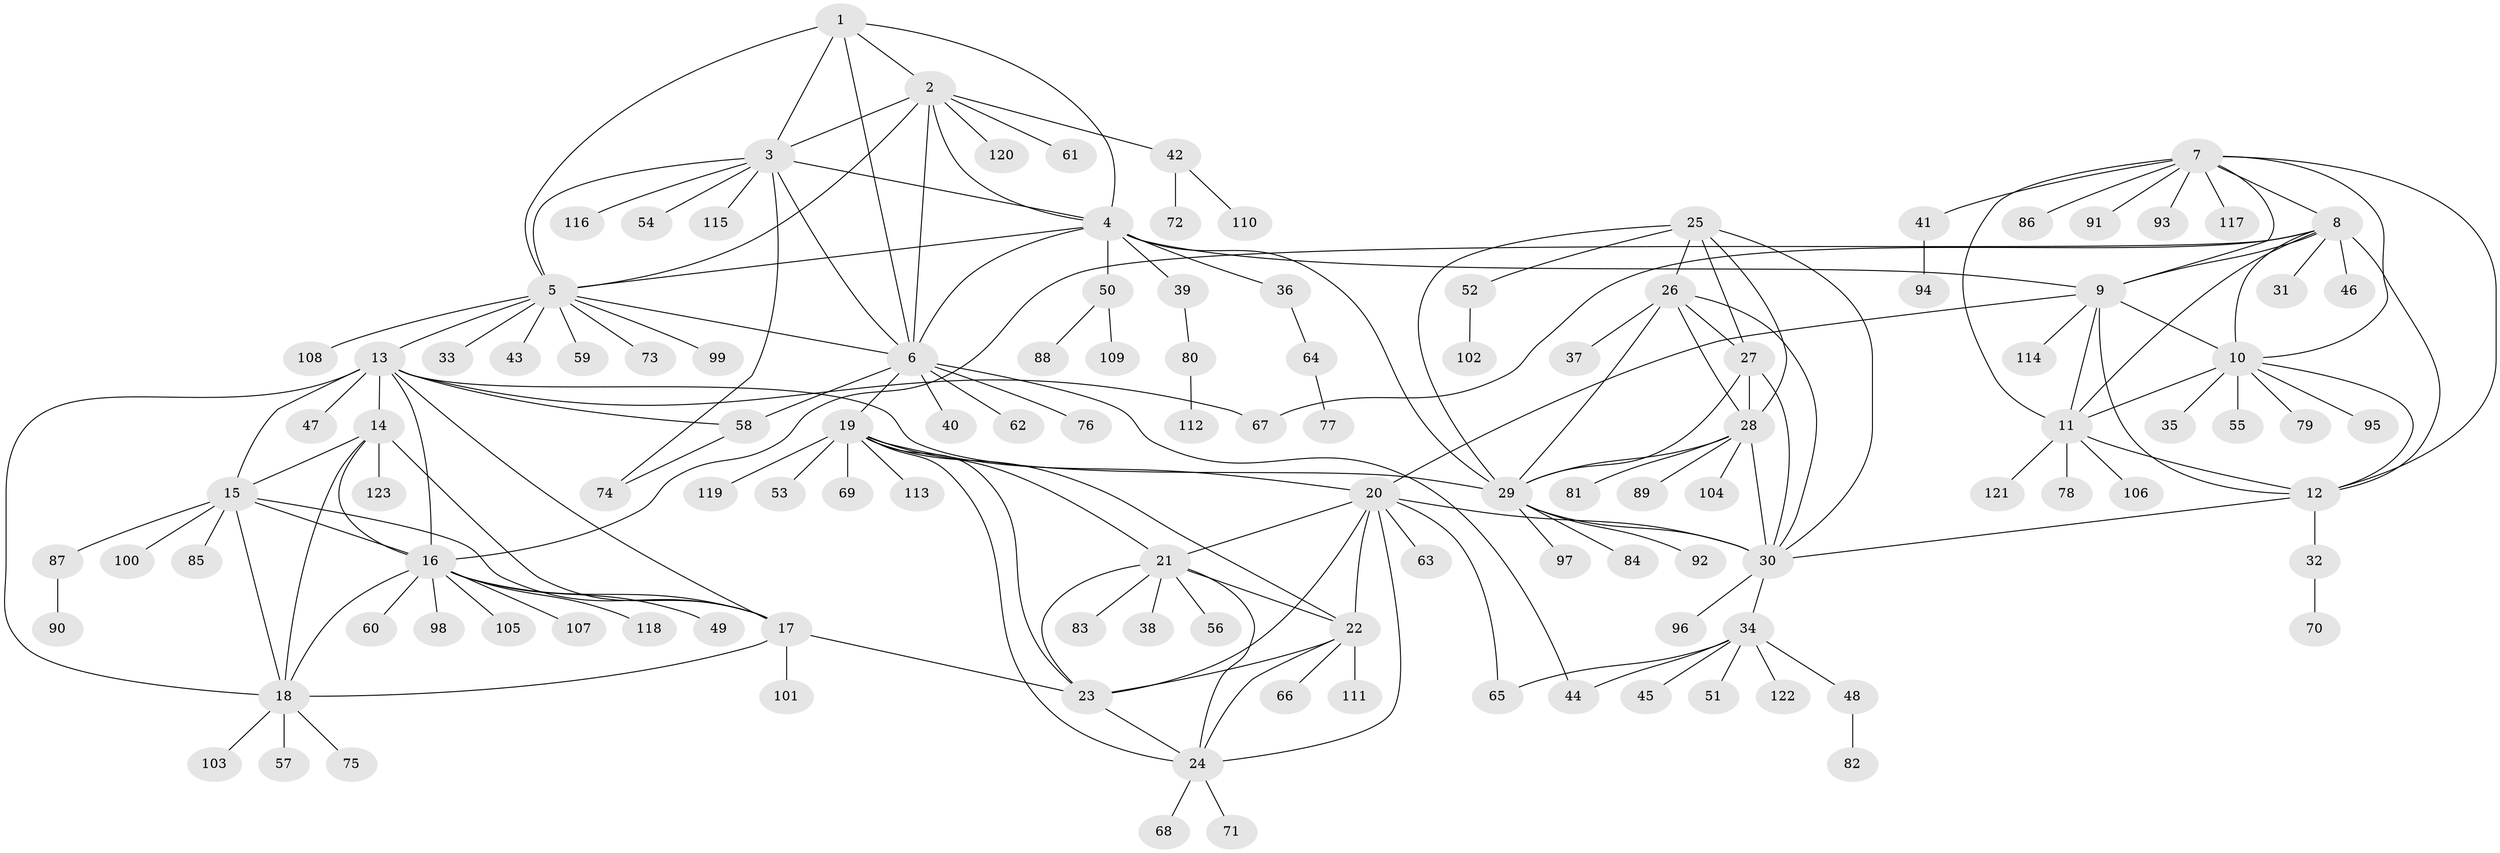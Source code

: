// Generated by graph-tools (version 1.1) at 2025/02/03/09/25 03:02:42]
// undirected, 123 vertices, 183 edges
graph export_dot {
graph [start="1"]
  node [color=gray90,style=filled];
  1;
  2;
  3;
  4;
  5;
  6;
  7;
  8;
  9;
  10;
  11;
  12;
  13;
  14;
  15;
  16;
  17;
  18;
  19;
  20;
  21;
  22;
  23;
  24;
  25;
  26;
  27;
  28;
  29;
  30;
  31;
  32;
  33;
  34;
  35;
  36;
  37;
  38;
  39;
  40;
  41;
  42;
  43;
  44;
  45;
  46;
  47;
  48;
  49;
  50;
  51;
  52;
  53;
  54;
  55;
  56;
  57;
  58;
  59;
  60;
  61;
  62;
  63;
  64;
  65;
  66;
  67;
  68;
  69;
  70;
  71;
  72;
  73;
  74;
  75;
  76;
  77;
  78;
  79;
  80;
  81;
  82;
  83;
  84;
  85;
  86;
  87;
  88;
  89;
  90;
  91;
  92;
  93;
  94;
  95;
  96;
  97;
  98;
  99;
  100;
  101;
  102;
  103;
  104;
  105;
  106;
  107;
  108;
  109;
  110;
  111;
  112;
  113;
  114;
  115;
  116;
  117;
  118;
  119;
  120;
  121;
  122;
  123;
  1 -- 2;
  1 -- 3;
  1 -- 4;
  1 -- 5;
  1 -- 6;
  2 -- 3;
  2 -- 4;
  2 -- 5;
  2 -- 6;
  2 -- 42;
  2 -- 61;
  2 -- 120;
  3 -- 4;
  3 -- 5;
  3 -- 6;
  3 -- 54;
  3 -- 74;
  3 -- 115;
  3 -- 116;
  4 -- 5;
  4 -- 6;
  4 -- 9;
  4 -- 29;
  4 -- 36;
  4 -- 39;
  4 -- 50;
  5 -- 6;
  5 -- 13;
  5 -- 33;
  5 -- 43;
  5 -- 59;
  5 -- 73;
  5 -- 99;
  5 -- 108;
  6 -- 19;
  6 -- 40;
  6 -- 44;
  6 -- 58;
  6 -- 62;
  6 -- 76;
  7 -- 8;
  7 -- 9;
  7 -- 10;
  7 -- 11;
  7 -- 12;
  7 -- 41;
  7 -- 86;
  7 -- 91;
  7 -- 93;
  7 -- 117;
  8 -- 9;
  8 -- 10;
  8 -- 11;
  8 -- 12;
  8 -- 16;
  8 -- 31;
  8 -- 46;
  8 -- 67;
  9 -- 10;
  9 -- 11;
  9 -- 12;
  9 -- 20;
  9 -- 114;
  10 -- 11;
  10 -- 12;
  10 -- 35;
  10 -- 55;
  10 -- 79;
  10 -- 95;
  11 -- 12;
  11 -- 78;
  11 -- 106;
  11 -- 121;
  12 -- 30;
  12 -- 32;
  13 -- 14;
  13 -- 15;
  13 -- 16;
  13 -- 17;
  13 -- 18;
  13 -- 29;
  13 -- 47;
  13 -- 58;
  13 -- 67;
  14 -- 15;
  14 -- 16;
  14 -- 17;
  14 -- 18;
  14 -- 123;
  15 -- 16;
  15 -- 17;
  15 -- 18;
  15 -- 85;
  15 -- 87;
  15 -- 100;
  16 -- 17;
  16 -- 18;
  16 -- 49;
  16 -- 60;
  16 -- 98;
  16 -- 105;
  16 -- 107;
  16 -- 118;
  17 -- 18;
  17 -- 23;
  17 -- 101;
  18 -- 57;
  18 -- 75;
  18 -- 103;
  19 -- 20;
  19 -- 21;
  19 -- 22;
  19 -- 23;
  19 -- 24;
  19 -- 53;
  19 -- 69;
  19 -- 113;
  19 -- 119;
  20 -- 21;
  20 -- 22;
  20 -- 23;
  20 -- 24;
  20 -- 30;
  20 -- 63;
  20 -- 65;
  21 -- 22;
  21 -- 23;
  21 -- 24;
  21 -- 38;
  21 -- 56;
  21 -- 83;
  22 -- 23;
  22 -- 24;
  22 -- 66;
  22 -- 111;
  23 -- 24;
  24 -- 68;
  24 -- 71;
  25 -- 26;
  25 -- 27;
  25 -- 28;
  25 -- 29;
  25 -- 30;
  25 -- 52;
  26 -- 27;
  26 -- 28;
  26 -- 29;
  26 -- 30;
  26 -- 37;
  27 -- 28;
  27 -- 29;
  27 -- 30;
  28 -- 29;
  28 -- 30;
  28 -- 81;
  28 -- 89;
  28 -- 104;
  29 -- 30;
  29 -- 84;
  29 -- 92;
  29 -- 97;
  30 -- 34;
  30 -- 96;
  32 -- 70;
  34 -- 44;
  34 -- 45;
  34 -- 48;
  34 -- 51;
  34 -- 65;
  34 -- 122;
  36 -- 64;
  39 -- 80;
  41 -- 94;
  42 -- 72;
  42 -- 110;
  48 -- 82;
  50 -- 88;
  50 -- 109;
  52 -- 102;
  58 -- 74;
  64 -- 77;
  80 -- 112;
  87 -- 90;
}
